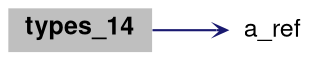 digraph "types_14"
{
 // LATEX_PDF_SIZE
  bgcolor="transparent";
  edge [fontname="Helvetica,Arial,sans-serif",fontsize=15,labelfontsize=15 arrowhead=open arrowtail=open arrowsize=0.5];
  node [fontname="Helvetica,Arial,sans-serif",fontsize=15,fontsize=12 shape=plaintext];
  rankdir="LR";
  Node1 [label=<<b>types_14</b>>,height=0.2,width=0.4,color="black", fillcolor="grey75", style="filled", fontcolor="black",tooltip=" "];
  Node1 -> Node2 [color="midnightblue",style="solid"];
  Node2 [label="a_ref",height=0.2,width=0.4,color="black",URL="$group__lang03.html#ga5831d31381cbf4ac7a42c4cc3d54904c",tooltip="reference"];
}
